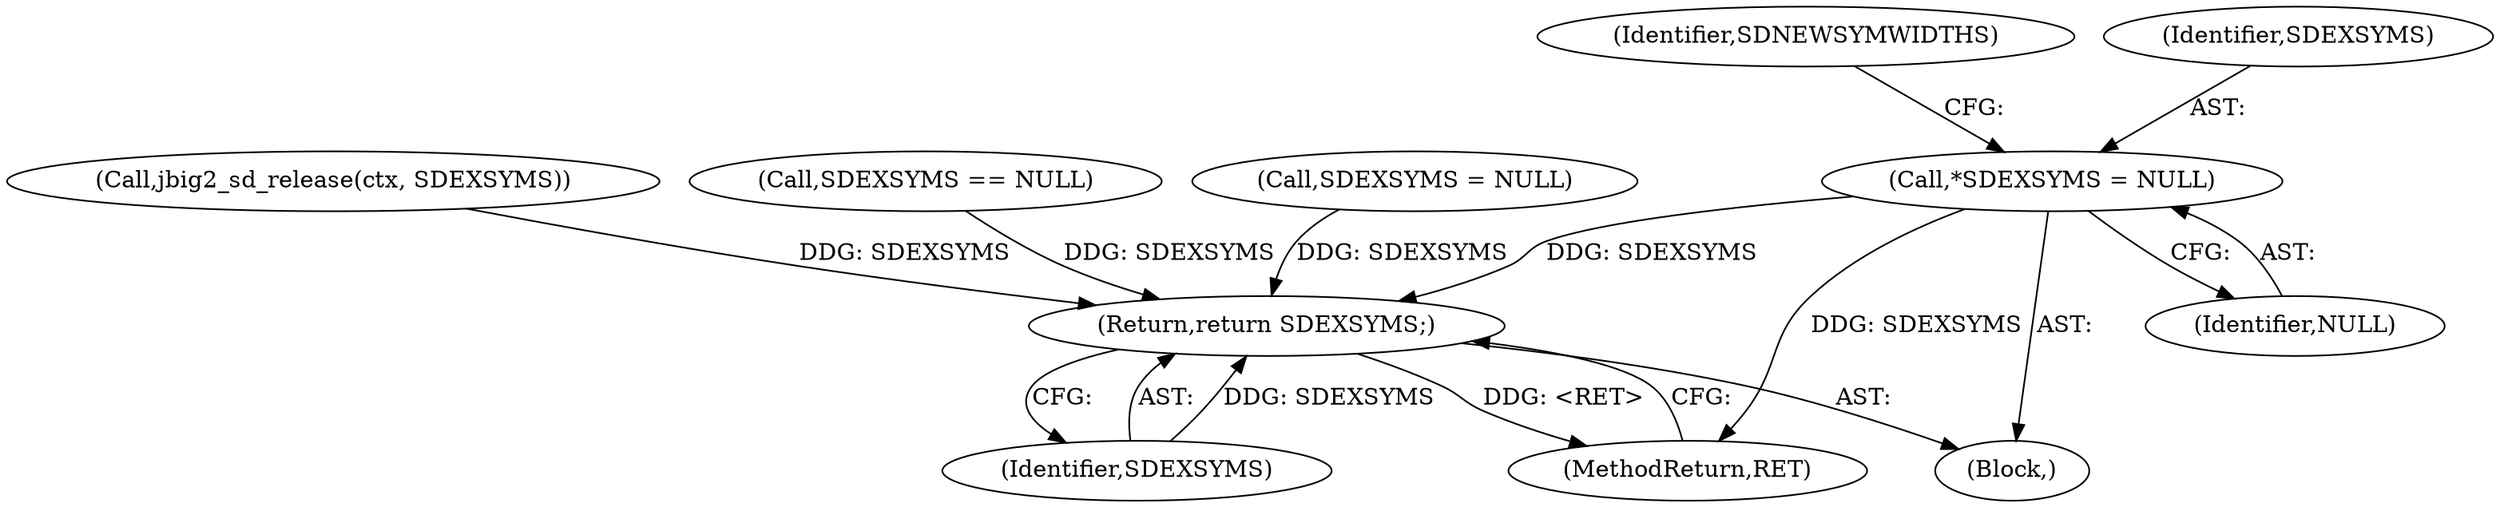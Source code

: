 digraph "0_ghostscript_e698d5c11d27212aa1098bc5b1673a3378563092_12@pointer" {
"1000159" [label="(Call,*SDEXSYMS = NULL)"];
"1002285" [label="(Return,return SDEXSYMS;)"];
"1002040" [label="(Call,jbig2_sd_release(ctx, SDEXSYMS))"];
"1002285" [label="(Return,return SDEXSYMS;)"];
"1001912" [label="(Call,SDEXSYMS == NULL)"];
"1002286" [label="(Identifier,SDEXSYMS)"];
"1002287" [label="(MethodReturn,RET)"];
"1000169" [label="(Identifier,SDNEWSYMWIDTHS)"];
"1000161" [label="(Identifier,NULL)"];
"1000159" [label="(Call,*SDEXSYMS = NULL)"];
"1002031" [label="(Call,SDEXSYMS = NULL)"];
"1000160" [label="(Identifier,SDEXSYMS)"];
"1000153" [label="(Block,)"];
"1000159" -> "1000153"  [label="AST: "];
"1000159" -> "1000161"  [label="CFG: "];
"1000160" -> "1000159"  [label="AST: "];
"1000161" -> "1000159"  [label="AST: "];
"1000169" -> "1000159"  [label="CFG: "];
"1000159" -> "1002287"  [label="DDG: SDEXSYMS"];
"1000159" -> "1002285"  [label="DDG: SDEXSYMS"];
"1002285" -> "1000153"  [label="AST: "];
"1002285" -> "1002286"  [label="CFG: "];
"1002286" -> "1002285"  [label="AST: "];
"1002287" -> "1002285"  [label="CFG: "];
"1002285" -> "1002287"  [label="DDG: <RET>"];
"1002286" -> "1002285"  [label="DDG: SDEXSYMS"];
"1002031" -> "1002285"  [label="DDG: SDEXSYMS"];
"1002040" -> "1002285"  [label="DDG: SDEXSYMS"];
"1001912" -> "1002285"  [label="DDG: SDEXSYMS"];
}
